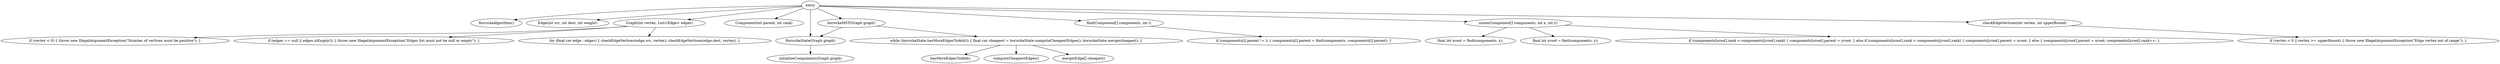 digraph CFG {
    // Entry point
    entry -> BoruvkaAlgorithm_ctor;
    entry -> Edge_ctor;
    entry -> Graph_ctor;
    entry -> Component_ctor;
    entry -> BoruvkaState_ctor;
    entry -> boruvkaMST;
    entry -> find;
    entry -> union;
    entry -> checkEdgeVertices;

    // BoruvkaAlgorithm constructor
    BoruvkaAlgorithm_ctor [label="BoruvkaAlgorithm()"];

    // Edge constructor
    Edge_ctor [label="Edge(int src, int dest, int weight)"];

    // Graph constructor
    Graph_ctor [label="Graph(int vertex, List<Edge> edges)"];
    Graph_ctor -> checkVertex;
    Graph_ctor -> checkEdges;
    Graph_ctor -> checkEdgeVertices_loop;
    checkVertex [label="if (vertex < 0) { throw new IllegalArgumentException(\"Number of vertices must be positive\"); }"];
    checkEdges [label="if (edges == null || edges.isEmpty()) { throw new IllegalArgumentException(\"Edges list must not be null or empty\"); }"];
    checkEdgeVertices_loop [label="for (final var edge : edges) { checkEdgeVertices(edge.src, vertex); checkEdgeVertices(edge.dest, vertex); }"];

    // Component constructor
    Component_ctor [label="Component(int parent, int rank)"];

    // BoruvkaState constructor
    BoruvkaState_ctor [label="BoruvkaState(Graph graph)"];
    BoruvkaState_ctor -> initializeComponents;
    initializeComponents [label="initializeComponents(Graph graph)"];

    // boruvkaMST method
    boruvkaMST [label="boruvkaMST(Graph graph)"];
    boruvkaMST -> BoruvkaState_ctor;
    boruvkaMST -> while_loop;
    while_loop [label="while (boruvkaState.hasMoreEdgesToAdd()) { final var cheapest = boruvkaState.computeCheapestEdges(); boruvkaState.merge(cheapest); }"];
    while_loop -> hasMoreEdgesToAdd;
    while_loop -> computeCheapestEdges;
    while_loop -> merge;
    hasMoreEdgesToAdd [label="hasMoreEdgesToAdd()"];
    computeCheapestEdges [label="computeCheapestEdges()"];
    merge [label="merge(Edge[] cheapest)"];

    // find method
    find [label="find(Component[] components, int i)"];
    find -> find_recursive;
    find_recursive [label="if (components[i].parent != i) { components[i].parent = find(components, components[i].parent); }"];

    // union method
    union [label="union(Component[] components, int x, int y)"];
    union -> find_xroot;
    union -> find_yroot;
    union -> union_operation;
    find_xroot [label="final int xroot = find(components, x);"];
    find_yroot [label="final int yroot = find(components, y);"];
    union_operation [label="if (components[xroot].rank < components[yroot].rank) { components[xroot].parent = yroot; } else if (components[xroot].rank > components[yroot].rank) { components[yroot].parent = xroot; } else { components[yroot].parent = xroot; components[xroot].rank++; }"];

    // checkEdgeVertices method
    checkEdgeVertices [label="checkEdgeVertices(int vertex, int upperBound)"];
    checkEdgeVertices -> checkVertexRange;
    checkVertexRange [label="if (vertex < 0 || vertex >= upperBound) { throw new IllegalArgumentException(\"Edge vertex out of range\"); }"];
}